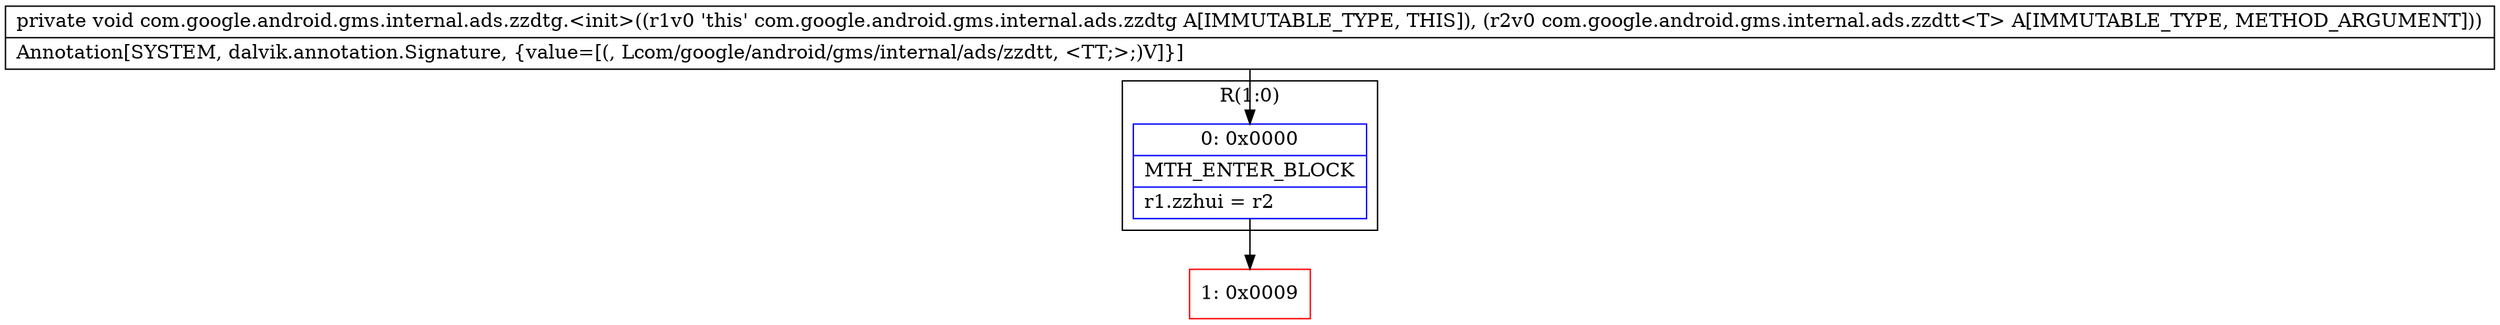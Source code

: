 digraph "CFG forcom.google.android.gms.internal.ads.zzdtg.\<init\>(Lcom\/google\/android\/gms\/internal\/ads\/zzdtt;)V" {
subgraph cluster_Region_221347963 {
label = "R(1:0)";
node [shape=record,color=blue];
Node_0 [shape=record,label="{0\:\ 0x0000|MTH_ENTER_BLOCK\l|r1.zzhui = r2\l}"];
}
Node_1 [shape=record,color=red,label="{1\:\ 0x0009}"];
MethodNode[shape=record,label="{private void com.google.android.gms.internal.ads.zzdtg.\<init\>((r1v0 'this' com.google.android.gms.internal.ads.zzdtg A[IMMUTABLE_TYPE, THIS]), (r2v0 com.google.android.gms.internal.ads.zzdtt\<T\> A[IMMUTABLE_TYPE, METHOD_ARGUMENT]))  | Annotation[SYSTEM, dalvik.annotation.Signature, \{value=[(, Lcom\/google\/android\/gms\/internal\/ads\/zzdtt, \<TT;\>;)V]\}]\l}"];
MethodNode -> Node_0;
Node_0 -> Node_1;
}

